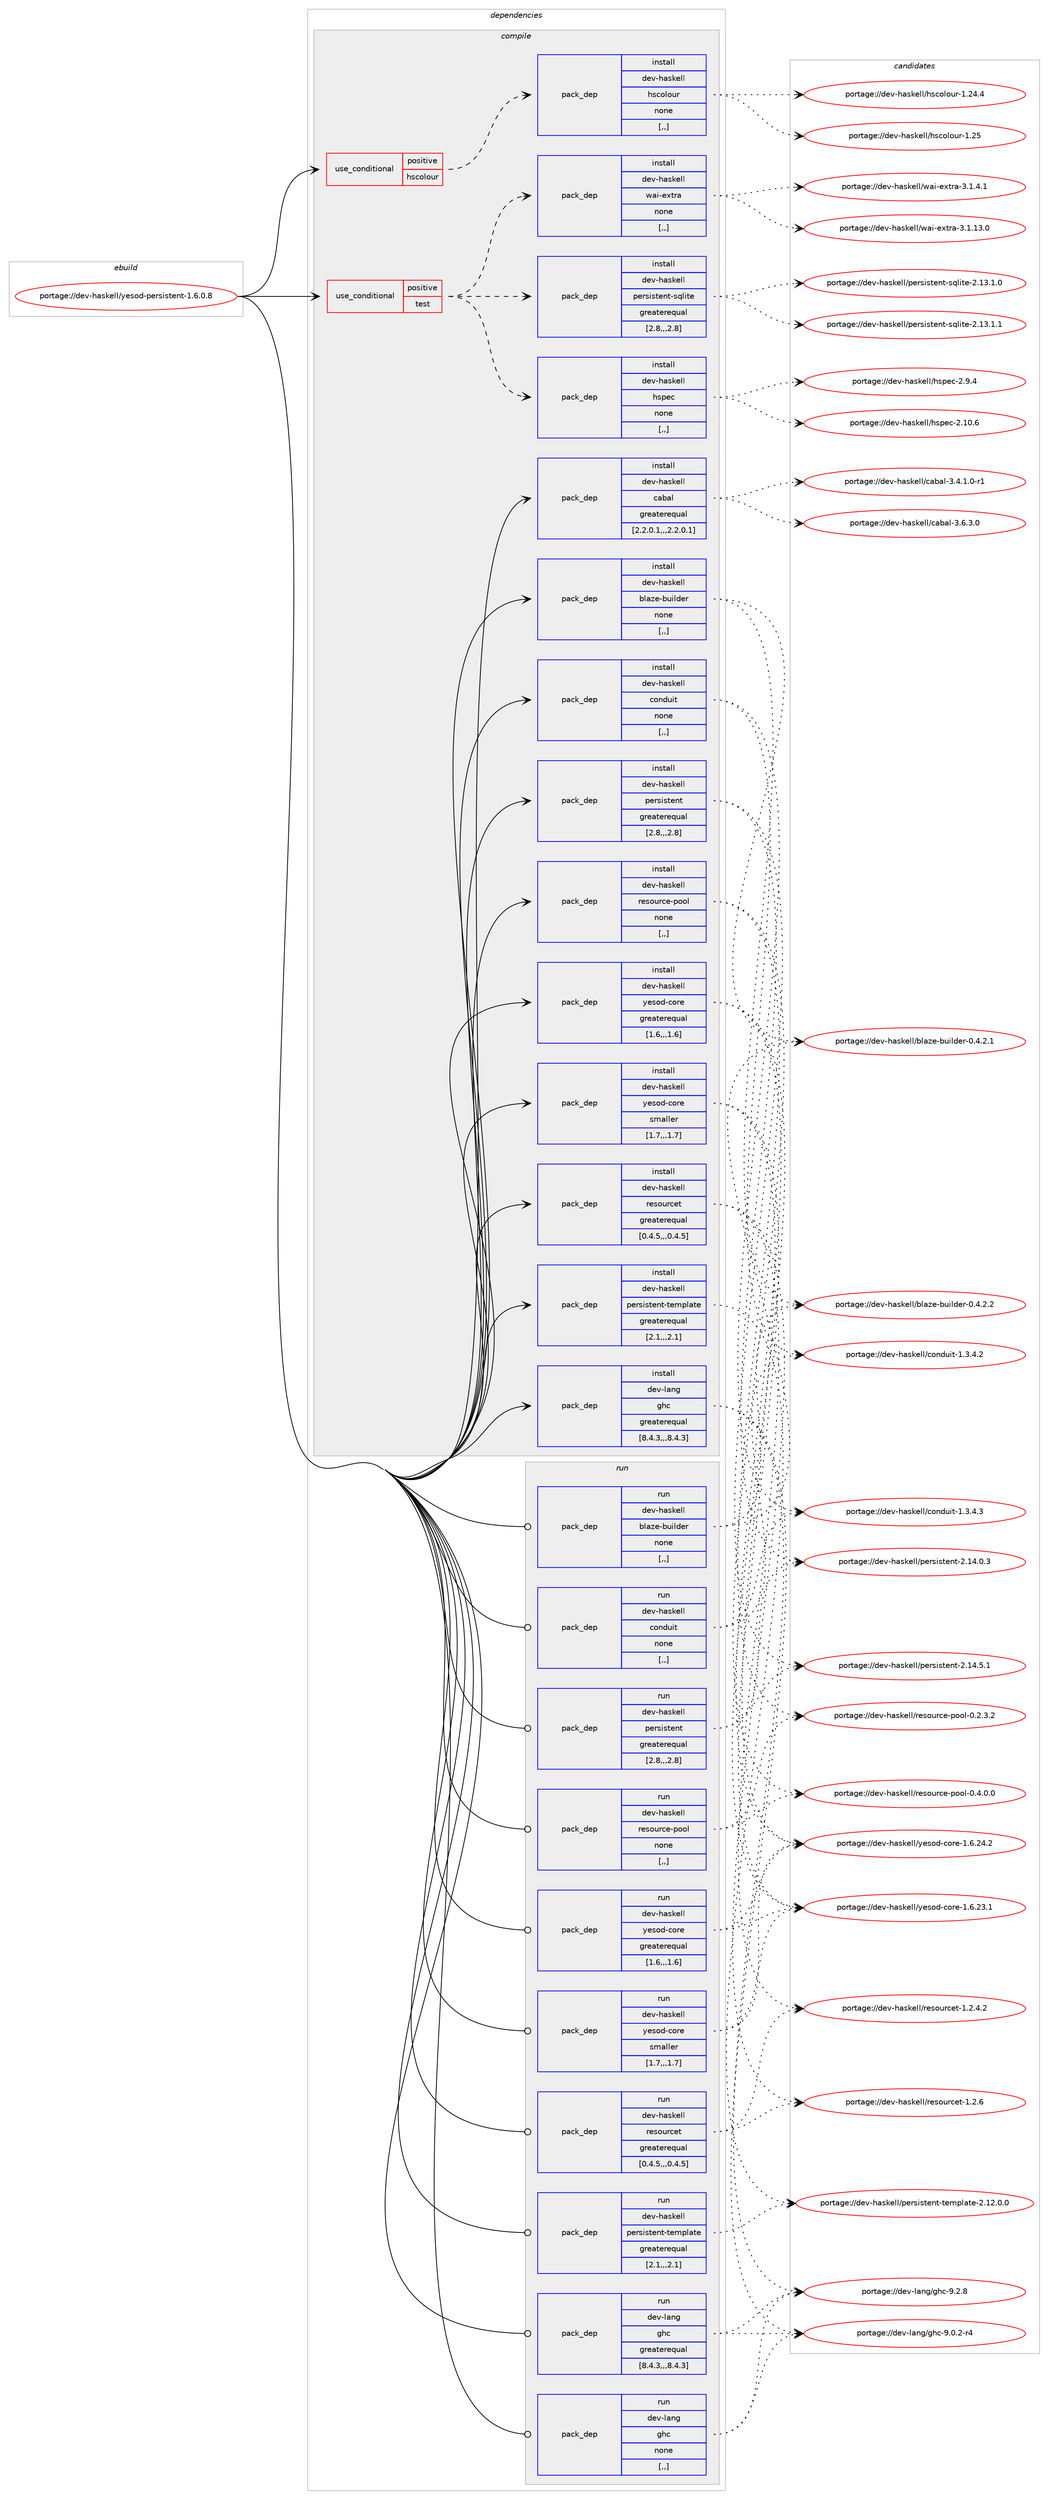 digraph prolog {

# *************
# Graph options
# *************

newrank=true;
concentrate=true;
compound=true;
graph [rankdir=LR,fontname=Helvetica,fontsize=10,ranksep=1.5];#, ranksep=2.5, nodesep=0.2];
edge  [arrowhead=vee];
node  [fontname=Helvetica,fontsize=10];

# **********
# The ebuild
# **********

subgraph cluster_leftcol {
color=gray;
label=<<i>ebuild</i>>;
id [label="portage://dev-haskell/yesod-persistent-1.6.0.8", color=red, width=4, href="../dev-haskell/yesod-persistent-1.6.0.8.svg"];
}

# ****************
# The dependencies
# ****************

subgraph cluster_midcol {
color=gray;
label=<<i>dependencies</i>>;
subgraph cluster_compile {
fillcolor="#eeeeee";
style=filled;
label=<<i>compile</i>>;
subgraph cond21385 {
dependency92239 [label=<<TABLE BORDER="0" CELLBORDER="1" CELLSPACING="0" CELLPADDING="4"><TR><TD ROWSPAN="3" CELLPADDING="10">use_conditional</TD></TR><TR><TD>positive</TD></TR><TR><TD>hscolour</TD></TR></TABLE>>, shape=none, color=red];
subgraph pack69799 {
dependency92240 [label=<<TABLE BORDER="0" CELLBORDER="1" CELLSPACING="0" CELLPADDING="4" WIDTH="220"><TR><TD ROWSPAN="6" CELLPADDING="30">pack_dep</TD></TR><TR><TD WIDTH="110">install</TD></TR><TR><TD>dev-haskell</TD></TR><TR><TD>hscolour</TD></TR><TR><TD>none</TD></TR><TR><TD>[,,]</TD></TR></TABLE>>, shape=none, color=blue];
}
dependency92239:e -> dependency92240:w [weight=20,style="dashed",arrowhead="vee"];
}
id:e -> dependency92239:w [weight=20,style="solid",arrowhead="vee"];
subgraph cond21386 {
dependency92241 [label=<<TABLE BORDER="0" CELLBORDER="1" CELLSPACING="0" CELLPADDING="4"><TR><TD ROWSPAN="3" CELLPADDING="10">use_conditional</TD></TR><TR><TD>positive</TD></TR><TR><TD>test</TD></TR></TABLE>>, shape=none, color=red];
subgraph pack69800 {
dependency92242 [label=<<TABLE BORDER="0" CELLBORDER="1" CELLSPACING="0" CELLPADDING="4" WIDTH="220"><TR><TD ROWSPAN="6" CELLPADDING="30">pack_dep</TD></TR><TR><TD WIDTH="110">install</TD></TR><TR><TD>dev-haskell</TD></TR><TR><TD>hspec</TD></TR><TR><TD>none</TD></TR><TR><TD>[,,]</TD></TR></TABLE>>, shape=none, color=blue];
}
dependency92241:e -> dependency92242:w [weight=20,style="dashed",arrowhead="vee"];
subgraph pack69801 {
dependency92243 [label=<<TABLE BORDER="0" CELLBORDER="1" CELLSPACING="0" CELLPADDING="4" WIDTH="220"><TR><TD ROWSPAN="6" CELLPADDING="30">pack_dep</TD></TR><TR><TD WIDTH="110">install</TD></TR><TR><TD>dev-haskell</TD></TR><TR><TD>persistent-sqlite</TD></TR><TR><TD>greaterequal</TD></TR><TR><TD>[2.8,,,2.8]</TD></TR></TABLE>>, shape=none, color=blue];
}
dependency92241:e -> dependency92243:w [weight=20,style="dashed",arrowhead="vee"];
subgraph pack69802 {
dependency92244 [label=<<TABLE BORDER="0" CELLBORDER="1" CELLSPACING="0" CELLPADDING="4" WIDTH="220"><TR><TD ROWSPAN="6" CELLPADDING="30">pack_dep</TD></TR><TR><TD WIDTH="110">install</TD></TR><TR><TD>dev-haskell</TD></TR><TR><TD>wai-extra</TD></TR><TR><TD>none</TD></TR><TR><TD>[,,]</TD></TR></TABLE>>, shape=none, color=blue];
}
dependency92241:e -> dependency92244:w [weight=20,style="dashed",arrowhead="vee"];
}
id:e -> dependency92241:w [weight=20,style="solid",arrowhead="vee"];
subgraph pack69803 {
dependency92245 [label=<<TABLE BORDER="0" CELLBORDER="1" CELLSPACING="0" CELLPADDING="4" WIDTH="220"><TR><TD ROWSPAN="6" CELLPADDING="30">pack_dep</TD></TR><TR><TD WIDTH="110">install</TD></TR><TR><TD>dev-haskell</TD></TR><TR><TD>blaze-builder</TD></TR><TR><TD>none</TD></TR><TR><TD>[,,]</TD></TR></TABLE>>, shape=none, color=blue];
}
id:e -> dependency92245:w [weight=20,style="solid",arrowhead="vee"];
subgraph pack69804 {
dependency92246 [label=<<TABLE BORDER="0" CELLBORDER="1" CELLSPACING="0" CELLPADDING="4" WIDTH="220"><TR><TD ROWSPAN="6" CELLPADDING="30">pack_dep</TD></TR><TR><TD WIDTH="110">install</TD></TR><TR><TD>dev-haskell</TD></TR><TR><TD>cabal</TD></TR><TR><TD>greaterequal</TD></TR><TR><TD>[2.2.0.1,,,2.2.0.1]</TD></TR></TABLE>>, shape=none, color=blue];
}
id:e -> dependency92246:w [weight=20,style="solid",arrowhead="vee"];
subgraph pack69805 {
dependency92247 [label=<<TABLE BORDER="0" CELLBORDER="1" CELLSPACING="0" CELLPADDING="4" WIDTH="220"><TR><TD ROWSPAN="6" CELLPADDING="30">pack_dep</TD></TR><TR><TD WIDTH="110">install</TD></TR><TR><TD>dev-haskell</TD></TR><TR><TD>conduit</TD></TR><TR><TD>none</TD></TR><TR><TD>[,,]</TD></TR></TABLE>>, shape=none, color=blue];
}
id:e -> dependency92247:w [weight=20,style="solid",arrowhead="vee"];
subgraph pack69806 {
dependency92248 [label=<<TABLE BORDER="0" CELLBORDER="1" CELLSPACING="0" CELLPADDING="4" WIDTH="220"><TR><TD ROWSPAN="6" CELLPADDING="30">pack_dep</TD></TR><TR><TD WIDTH="110">install</TD></TR><TR><TD>dev-haskell</TD></TR><TR><TD>persistent</TD></TR><TR><TD>greaterequal</TD></TR><TR><TD>[2.8,,,2.8]</TD></TR></TABLE>>, shape=none, color=blue];
}
id:e -> dependency92248:w [weight=20,style="solid",arrowhead="vee"];
subgraph pack69807 {
dependency92249 [label=<<TABLE BORDER="0" CELLBORDER="1" CELLSPACING="0" CELLPADDING="4" WIDTH="220"><TR><TD ROWSPAN="6" CELLPADDING="30">pack_dep</TD></TR><TR><TD WIDTH="110">install</TD></TR><TR><TD>dev-haskell</TD></TR><TR><TD>persistent-template</TD></TR><TR><TD>greaterequal</TD></TR><TR><TD>[2.1,,,2.1]</TD></TR></TABLE>>, shape=none, color=blue];
}
id:e -> dependency92249:w [weight=20,style="solid",arrowhead="vee"];
subgraph pack69808 {
dependency92250 [label=<<TABLE BORDER="0" CELLBORDER="1" CELLSPACING="0" CELLPADDING="4" WIDTH="220"><TR><TD ROWSPAN="6" CELLPADDING="30">pack_dep</TD></TR><TR><TD WIDTH="110">install</TD></TR><TR><TD>dev-haskell</TD></TR><TR><TD>resource-pool</TD></TR><TR><TD>none</TD></TR><TR><TD>[,,]</TD></TR></TABLE>>, shape=none, color=blue];
}
id:e -> dependency92250:w [weight=20,style="solid",arrowhead="vee"];
subgraph pack69809 {
dependency92251 [label=<<TABLE BORDER="0" CELLBORDER="1" CELLSPACING="0" CELLPADDING="4" WIDTH="220"><TR><TD ROWSPAN="6" CELLPADDING="30">pack_dep</TD></TR><TR><TD WIDTH="110">install</TD></TR><TR><TD>dev-haskell</TD></TR><TR><TD>resourcet</TD></TR><TR><TD>greaterequal</TD></TR><TR><TD>[0.4.5,,,0.4.5]</TD></TR></TABLE>>, shape=none, color=blue];
}
id:e -> dependency92251:w [weight=20,style="solid",arrowhead="vee"];
subgraph pack69810 {
dependency92252 [label=<<TABLE BORDER="0" CELLBORDER="1" CELLSPACING="0" CELLPADDING="4" WIDTH="220"><TR><TD ROWSPAN="6" CELLPADDING="30">pack_dep</TD></TR><TR><TD WIDTH="110">install</TD></TR><TR><TD>dev-haskell</TD></TR><TR><TD>yesod-core</TD></TR><TR><TD>greaterequal</TD></TR><TR><TD>[1.6,,,1.6]</TD></TR></TABLE>>, shape=none, color=blue];
}
id:e -> dependency92252:w [weight=20,style="solid",arrowhead="vee"];
subgraph pack69811 {
dependency92253 [label=<<TABLE BORDER="0" CELLBORDER="1" CELLSPACING="0" CELLPADDING="4" WIDTH="220"><TR><TD ROWSPAN="6" CELLPADDING="30">pack_dep</TD></TR><TR><TD WIDTH="110">install</TD></TR><TR><TD>dev-haskell</TD></TR><TR><TD>yesod-core</TD></TR><TR><TD>smaller</TD></TR><TR><TD>[1.7,,,1.7]</TD></TR></TABLE>>, shape=none, color=blue];
}
id:e -> dependency92253:w [weight=20,style="solid",arrowhead="vee"];
subgraph pack69812 {
dependency92254 [label=<<TABLE BORDER="0" CELLBORDER="1" CELLSPACING="0" CELLPADDING="4" WIDTH="220"><TR><TD ROWSPAN="6" CELLPADDING="30">pack_dep</TD></TR><TR><TD WIDTH="110">install</TD></TR><TR><TD>dev-lang</TD></TR><TR><TD>ghc</TD></TR><TR><TD>greaterequal</TD></TR><TR><TD>[8.4.3,,,8.4.3]</TD></TR></TABLE>>, shape=none, color=blue];
}
id:e -> dependency92254:w [weight=20,style="solid",arrowhead="vee"];
}
subgraph cluster_compileandrun {
fillcolor="#eeeeee";
style=filled;
label=<<i>compile and run</i>>;
}
subgraph cluster_run {
fillcolor="#eeeeee";
style=filled;
label=<<i>run</i>>;
subgraph pack69813 {
dependency92255 [label=<<TABLE BORDER="0" CELLBORDER="1" CELLSPACING="0" CELLPADDING="4" WIDTH="220"><TR><TD ROWSPAN="6" CELLPADDING="30">pack_dep</TD></TR><TR><TD WIDTH="110">run</TD></TR><TR><TD>dev-haskell</TD></TR><TR><TD>blaze-builder</TD></TR><TR><TD>none</TD></TR><TR><TD>[,,]</TD></TR></TABLE>>, shape=none, color=blue];
}
id:e -> dependency92255:w [weight=20,style="solid",arrowhead="odot"];
subgraph pack69814 {
dependency92256 [label=<<TABLE BORDER="0" CELLBORDER="1" CELLSPACING="0" CELLPADDING="4" WIDTH="220"><TR><TD ROWSPAN="6" CELLPADDING="30">pack_dep</TD></TR><TR><TD WIDTH="110">run</TD></TR><TR><TD>dev-haskell</TD></TR><TR><TD>conduit</TD></TR><TR><TD>none</TD></TR><TR><TD>[,,]</TD></TR></TABLE>>, shape=none, color=blue];
}
id:e -> dependency92256:w [weight=20,style="solid",arrowhead="odot"];
subgraph pack69815 {
dependency92257 [label=<<TABLE BORDER="0" CELLBORDER="1" CELLSPACING="0" CELLPADDING="4" WIDTH="220"><TR><TD ROWSPAN="6" CELLPADDING="30">pack_dep</TD></TR><TR><TD WIDTH="110">run</TD></TR><TR><TD>dev-haskell</TD></TR><TR><TD>persistent</TD></TR><TR><TD>greaterequal</TD></TR><TR><TD>[2.8,,,2.8]</TD></TR></TABLE>>, shape=none, color=blue];
}
id:e -> dependency92257:w [weight=20,style="solid",arrowhead="odot"];
subgraph pack69816 {
dependency92258 [label=<<TABLE BORDER="0" CELLBORDER="1" CELLSPACING="0" CELLPADDING="4" WIDTH="220"><TR><TD ROWSPAN="6" CELLPADDING="30">pack_dep</TD></TR><TR><TD WIDTH="110">run</TD></TR><TR><TD>dev-haskell</TD></TR><TR><TD>persistent-template</TD></TR><TR><TD>greaterequal</TD></TR><TR><TD>[2.1,,,2.1]</TD></TR></TABLE>>, shape=none, color=blue];
}
id:e -> dependency92258:w [weight=20,style="solid",arrowhead="odot"];
subgraph pack69817 {
dependency92259 [label=<<TABLE BORDER="0" CELLBORDER="1" CELLSPACING="0" CELLPADDING="4" WIDTH="220"><TR><TD ROWSPAN="6" CELLPADDING="30">pack_dep</TD></TR><TR><TD WIDTH="110">run</TD></TR><TR><TD>dev-haskell</TD></TR><TR><TD>resource-pool</TD></TR><TR><TD>none</TD></TR><TR><TD>[,,]</TD></TR></TABLE>>, shape=none, color=blue];
}
id:e -> dependency92259:w [weight=20,style="solid",arrowhead="odot"];
subgraph pack69818 {
dependency92260 [label=<<TABLE BORDER="0" CELLBORDER="1" CELLSPACING="0" CELLPADDING="4" WIDTH="220"><TR><TD ROWSPAN="6" CELLPADDING="30">pack_dep</TD></TR><TR><TD WIDTH="110">run</TD></TR><TR><TD>dev-haskell</TD></TR><TR><TD>resourcet</TD></TR><TR><TD>greaterequal</TD></TR><TR><TD>[0.4.5,,,0.4.5]</TD></TR></TABLE>>, shape=none, color=blue];
}
id:e -> dependency92260:w [weight=20,style="solid",arrowhead="odot"];
subgraph pack69819 {
dependency92261 [label=<<TABLE BORDER="0" CELLBORDER="1" CELLSPACING="0" CELLPADDING="4" WIDTH="220"><TR><TD ROWSPAN="6" CELLPADDING="30">pack_dep</TD></TR><TR><TD WIDTH="110">run</TD></TR><TR><TD>dev-haskell</TD></TR><TR><TD>yesod-core</TD></TR><TR><TD>greaterequal</TD></TR><TR><TD>[1.6,,,1.6]</TD></TR></TABLE>>, shape=none, color=blue];
}
id:e -> dependency92261:w [weight=20,style="solid",arrowhead="odot"];
subgraph pack69820 {
dependency92262 [label=<<TABLE BORDER="0" CELLBORDER="1" CELLSPACING="0" CELLPADDING="4" WIDTH="220"><TR><TD ROWSPAN="6" CELLPADDING="30">pack_dep</TD></TR><TR><TD WIDTH="110">run</TD></TR><TR><TD>dev-haskell</TD></TR><TR><TD>yesod-core</TD></TR><TR><TD>smaller</TD></TR><TR><TD>[1.7,,,1.7]</TD></TR></TABLE>>, shape=none, color=blue];
}
id:e -> dependency92262:w [weight=20,style="solid",arrowhead="odot"];
subgraph pack69821 {
dependency92263 [label=<<TABLE BORDER="0" CELLBORDER="1" CELLSPACING="0" CELLPADDING="4" WIDTH="220"><TR><TD ROWSPAN="6" CELLPADDING="30">pack_dep</TD></TR><TR><TD WIDTH="110">run</TD></TR><TR><TD>dev-lang</TD></TR><TR><TD>ghc</TD></TR><TR><TD>greaterequal</TD></TR><TR><TD>[8.4.3,,,8.4.3]</TD></TR></TABLE>>, shape=none, color=blue];
}
id:e -> dependency92263:w [weight=20,style="solid",arrowhead="odot"];
subgraph pack69822 {
dependency92264 [label=<<TABLE BORDER="0" CELLBORDER="1" CELLSPACING="0" CELLPADDING="4" WIDTH="220"><TR><TD ROWSPAN="6" CELLPADDING="30">pack_dep</TD></TR><TR><TD WIDTH="110">run</TD></TR><TR><TD>dev-lang</TD></TR><TR><TD>ghc</TD></TR><TR><TD>none</TD></TR><TR><TD>[,,]</TD></TR></TABLE>>, shape=none, color=blue];
}
id:e -> dependency92264:w [weight=20,style="solid",arrowhead="odot"];
}
}

# **************
# The candidates
# **************

subgraph cluster_choices {
rank=same;
color=gray;
label=<<i>candidates</i>>;

subgraph choice69799 {
color=black;
nodesep=1;
choice100101118451049711510710110810847104115991111081111171144549465053 [label="portage://dev-haskell/hscolour-1.25", color=red, width=4,href="../dev-haskell/hscolour-1.25.svg"];
choice1001011184510497115107101108108471041159911110811111711445494650524652 [label="portage://dev-haskell/hscolour-1.24.4", color=red, width=4,href="../dev-haskell/hscolour-1.24.4.svg"];
dependency92240:e -> choice100101118451049711510710110810847104115991111081111171144549465053:w [style=dotted,weight="100"];
dependency92240:e -> choice1001011184510497115107101108108471041159911110811111711445494650524652:w [style=dotted,weight="100"];
}
subgraph choice69800 {
color=black;
nodesep=1;
choice1001011184510497115107101108108471041151121019945504649484654 [label="portage://dev-haskell/hspec-2.10.6", color=red, width=4,href="../dev-haskell/hspec-2.10.6.svg"];
choice10010111845104971151071011081084710411511210199455046574652 [label="portage://dev-haskell/hspec-2.9.4", color=red, width=4,href="../dev-haskell/hspec-2.9.4.svg"];
dependency92242:e -> choice1001011184510497115107101108108471041151121019945504649484654:w [style=dotted,weight="100"];
dependency92242:e -> choice10010111845104971151071011081084710411511210199455046574652:w [style=dotted,weight="100"];
}
subgraph choice69801 {
color=black;
nodesep=1;
choice10010111845104971151071011081084711210111411510511511610111011645115113108105116101455046495146494649 [label="portage://dev-haskell/persistent-sqlite-2.13.1.1", color=red, width=4,href="../dev-haskell/persistent-sqlite-2.13.1.1.svg"];
choice10010111845104971151071011081084711210111411510511511610111011645115113108105116101455046495146494648 [label="portage://dev-haskell/persistent-sqlite-2.13.1.0", color=red, width=4,href="../dev-haskell/persistent-sqlite-2.13.1.0.svg"];
dependency92243:e -> choice10010111845104971151071011081084711210111411510511511610111011645115113108105116101455046495146494649:w [style=dotted,weight="100"];
dependency92243:e -> choice10010111845104971151071011081084711210111411510511511610111011645115113108105116101455046495146494648:w [style=dotted,weight="100"];
}
subgraph choice69802 {
color=black;
nodesep=1;
choice100101118451049711510710110810847119971054510112011611497455146494649514648 [label="portage://dev-haskell/wai-extra-3.1.13.0", color=red, width=4,href="../dev-haskell/wai-extra-3.1.13.0.svg"];
choice1001011184510497115107101108108471199710545101120116114974551464946524649 [label="portage://dev-haskell/wai-extra-3.1.4.1", color=red, width=4,href="../dev-haskell/wai-extra-3.1.4.1.svg"];
dependency92244:e -> choice100101118451049711510710110810847119971054510112011611497455146494649514648:w [style=dotted,weight="100"];
dependency92244:e -> choice1001011184510497115107101108108471199710545101120116114974551464946524649:w [style=dotted,weight="100"];
}
subgraph choice69803 {
color=black;
nodesep=1;
choice100101118451049711510710110810847981089712210145981171051081001011144548465246504650 [label="portage://dev-haskell/blaze-builder-0.4.2.2", color=red, width=4,href="../dev-haskell/blaze-builder-0.4.2.2.svg"];
choice100101118451049711510710110810847981089712210145981171051081001011144548465246504649 [label="portage://dev-haskell/blaze-builder-0.4.2.1", color=red, width=4,href="../dev-haskell/blaze-builder-0.4.2.1.svg"];
dependency92245:e -> choice100101118451049711510710110810847981089712210145981171051081001011144548465246504650:w [style=dotted,weight="100"];
dependency92245:e -> choice100101118451049711510710110810847981089712210145981171051081001011144548465246504649:w [style=dotted,weight="100"];
}
subgraph choice69804 {
color=black;
nodesep=1;
choice100101118451049711510710110810847999798971084551465446514648 [label="portage://dev-haskell/cabal-3.6.3.0", color=red, width=4,href="../dev-haskell/cabal-3.6.3.0.svg"];
choice1001011184510497115107101108108479997989710845514652464946484511449 [label="portage://dev-haskell/cabal-3.4.1.0-r1", color=red, width=4,href="../dev-haskell/cabal-3.4.1.0-r1.svg"];
dependency92246:e -> choice100101118451049711510710110810847999798971084551465446514648:w [style=dotted,weight="100"];
dependency92246:e -> choice1001011184510497115107101108108479997989710845514652464946484511449:w [style=dotted,weight="100"];
}
subgraph choice69805 {
color=black;
nodesep=1;
choice100101118451049711510710110810847991111101001171051164549465146524651 [label="portage://dev-haskell/conduit-1.3.4.3", color=red, width=4,href="../dev-haskell/conduit-1.3.4.3.svg"];
choice100101118451049711510710110810847991111101001171051164549465146524650 [label="portage://dev-haskell/conduit-1.3.4.2", color=red, width=4,href="../dev-haskell/conduit-1.3.4.2.svg"];
dependency92247:e -> choice100101118451049711510710110810847991111101001171051164549465146524651:w [style=dotted,weight="100"];
dependency92247:e -> choice100101118451049711510710110810847991111101001171051164549465146524650:w [style=dotted,weight="100"];
}
subgraph choice69806 {
color=black;
nodesep=1;
choice100101118451049711510710110810847112101114115105115116101110116455046495246534649 [label="portage://dev-haskell/persistent-2.14.5.1", color=red, width=4,href="../dev-haskell/persistent-2.14.5.1.svg"];
choice100101118451049711510710110810847112101114115105115116101110116455046495246484651 [label="portage://dev-haskell/persistent-2.14.0.3", color=red, width=4,href="../dev-haskell/persistent-2.14.0.3.svg"];
dependency92248:e -> choice100101118451049711510710110810847112101114115105115116101110116455046495246534649:w [style=dotted,weight="100"];
dependency92248:e -> choice100101118451049711510710110810847112101114115105115116101110116455046495246484651:w [style=dotted,weight="100"];
}
subgraph choice69807 {
color=black;
nodesep=1;
choice1001011184510497115107101108108471121011141151051151161011101164511610110911210897116101455046495046484648 [label="portage://dev-haskell/persistent-template-2.12.0.0", color=red, width=4,href="../dev-haskell/persistent-template-2.12.0.0.svg"];
dependency92249:e -> choice1001011184510497115107101108108471121011141151051151161011101164511610110911210897116101455046495046484648:w [style=dotted,weight="100"];
}
subgraph choice69808 {
color=black;
nodesep=1;
choice10010111845104971151071011081084711410111511111711499101451121111111084548465246484648 [label="portage://dev-haskell/resource-pool-0.4.0.0", color=red, width=4,href="../dev-haskell/resource-pool-0.4.0.0.svg"];
choice10010111845104971151071011081084711410111511111711499101451121111111084548465046514650 [label="portage://dev-haskell/resource-pool-0.2.3.2", color=red, width=4,href="../dev-haskell/resource-pool-0.2.3.2.svg"];
dependency92250:e -> choice10010111845104971151071011081084711410111511111711499101451121111111084548465246484648:w [style=dotted,weight="100"];
dependency92250:e -> choice10010111845104971151071011081084711410111511111711499101451121111111084548465046514650:w [style=dotted,weight="100"];
}
subgraph choice69809 {
color=black;
nodesep=1;
choice10010111845104971151071011081084711410111511111711499101116454946504654 [label="portage://dev-haskell/resourcet-1.2.6", color=red, width=4,href="../dev-haskell/resourcet-1.2.6.svg"];
choice100101118451049711510710110810847114101115111117114991011164549465046524650 [label="portage://dev-haskell/resourcet-1.2.4.2", color=red, width=4,href="../dev-haskell/resourcet-1.2.4.2.svg"];
dependency92251:e -> choice10010111845104971151071011081084711410111511111711499101116454946504654:w [style=dotted,weight="100"];
dependency92251:e -> choice100101118451049711510710110810847114101115111117114991011164549465046524650:w [style=dotted,weight="100"];
}
subgraph choice69810 {
color=black;
nodesep=1;
choice1001011184510497115107101108108471211011151111004599111114101454946544650524650 [label="portage://dev-haskell/yesod-core-1.6.24.2", color=red, width=4,href="../dev-haskell/yesod-core-1.6.24.2.svg"];
choice1001011184510497115107101108108471211011151111004599111114101454946544650514649 [label="portage://dev-haskell/yesod-core-1.6.23.1", color=red, width=4,href="../dev-haskell/yesod-core-1.6.23.1.svg"];
dependency92252:e -> choice1001011184510497115107101108108471211011151111004599111114101454946544650524650:w [style=dotted,weight="100"];
dependency92252:e -> choice1001011184510497115107101108108471211011151111004599111114101454946544650514649:w [style=dotted,weight="100"];
}
subgraph choice69811 {
color=black;
nodesep=1;
choice1001011184510497115107101108108471211011151111004599111114101454946544650524650 [label="portage://dev-haskell/yesod-core-1.6.24.2", color=red, width=4,href="../dev-haskell/yesod-core-1.6.24.2.svg"];
choice1001011184510497115107101108108471211011151111004599111114101454946544650514649 [label="portage://dev-haskell/yesod-core-1.6.23.1", color=red, width=4,href="../dev-haskell/yesod-core-1.6.23.1.svg"];
dependency92253:e -> choice1001011184510497115107101108108471211011151111004599111114101454946544650524650:w [style=dotted,weight="100"];
dependency92253:e -> choice1001011184510497115107101108108471211011151111004599111114101454946544650514649:w [style=dotted,weight="100"];
}
subgraph choice69812 {
color=black;
nodesep=1;
choice10010111845108971101034710310499455746504656 [label="portage://dev-lang/ghc-9.2.8", color=red, width=4,href="../dev-lang/ghc-9.2.8.svg"];
choice100101118451089711010347103104994557464846504511452 [label="portage://dev-lang/ghc-9.0.2-r4", color=red, width=4,href="../dev-lang/ghc-9.0.2-r4.svg"];
dependency92254:e -> choice10010111845108971101034710310499455746504656:w [style=dotted,weight="100"];
dependency92254:e -> choice100101118451089711010347103104994557464846504511452:w [style=dotted,weight="100"];
}
subgraph choice69813 {
color=black;
nodesep=1;
choice100101118451049711510710110810847981089712210145981171051081001011144548465246504650 [label="portage://dev-haskell/blaze-builder-0.4.2.2", color=red, width=4,href="../dev-haskell/blaze-builder-0.4.2.2.svg"];
choice100101118451049711510710110810847981089712210145981171051081001011144548465246504649 [label="portage://dev-haskell/blaze-builder-0.4.2.1", color=red, width=4,href="../dev-haskell/blaze-builder-0.4.2.1.svg"];
dependency92255:e -> choice100101118451049711510710110810847981089712210145981171051081001011144548465246504650:w [style=dotted,weight="100"];
dependency92255:e -> choice100101118451049711510710110810847981089712210145981171051081001011144548465246504649:w [style=dotted,weight="100"];
}
subgraph choice69814 {
color=black;
nodesep=1;
choice100101118451049711510710110810847991111101001171051164549465146524651 [label="portage://dev-haskell/conduit-1.3.4.3", color=red, width=4,href="../dev-haskell/conduit-1.3.4.3.svg"];
choice100101118451049711510710110810847991111101001171051164549465146524650 [label="portage://dev-haskell/conduit-1.3.4.2", color=red, width=4,href="../dev-haskell/conduit-1.3.4.2.svg"];
dependency92256:e -> choice100101118451049711510710110810847991111101001171051164549465146524651:w [style=dotted,weight="100"];
dependency92256:e -> choice100101118451049711510710110810847991111101001171051164549465146524650:w [style=dotted,weight="100"];
}
subgraph choice69815 {
color=black;
nodesep=1;
choice100101118451049711510710110810847112101114115105115116101110116455046495246534649 [label="portage://dev-haskell/persistent-2.14.5.1", color=red, width=4,href="../dev-haskell/persistent-2.14.5.1.svg"];
choice100101118451049711510710110810847112101114115105115116101110116455046495246484651 [label="portage://dev-haskell/persistent-2.14.0.3", color=red, width=4,href="../dev-haskell/persistent-2.14.0.3.svg"];
dependency92257:e -> choice100101118451049711510710110810847112101114115105115116101110116455046495246534649:w [style=dotted,weight="100"];
dependency92257:e -> choice100101118451049711510710110810847112101114115105115116101110116455046495246484651:w [style=dotted,weight="100"];
}
subgraph choice69816 {
color=black;
nodesep=1;
choice1001011184510497115107101108108471121011141151051151161011101164511610110911210897116101455046495046484648 [label="portage://dev-haskell/persistent-template-2.12.0.0", color=red, width=4,href="../dev-haskell/persistent-template-2.12.0.0.svg"];
dependency92258:e -> choice1001011184510497115107101108108471121011141151051151161011101164511610110911210897116101455046495046484648:w [style=dotted,weight="100"];
}
subgraph choice69817 {
color=black;
nodesep=1;
choice10010111845104971151071011081084711410111511111711499101451121111111084548465246484648 [label="portage://dev-haskell/resource-pool-0.4.0.0", color=red, width=4,href="../dev-haskell/resource-pool-0.4.0.0.svg"];
choice10010111845104971151071011081084711410111511111711499101451121111111084548465046514650 [label="portage://dev-haskell/resource-pool-0.2.3.2", color=red, width=4,href="../dev-haskell/resource-pool-0.2.3.2.svg"];
dependency92259:e -> choice10010111845104971151071011081084711410111511111711499101451121111111084548465246484648:w [style=dotted,weight="100"];
dependency92259:e -> choice10010111845104971151071011081084711410111511111711499101451121111111084548465046514650:w [style=dotted,weight="100"];
}
subgraph choice69818 {
color=black;
nodesep=1;
choice10010111845104971151071011081084711410111511111711499101116454946504654 [label="portage://dev-haskell/resourcet-1.2.6", color=red, width=4,href="../dev-haskell/resourcet-1.2.6.svg"];
choice100101118451049711510710110810847114101115111117114991011164549465046524650 [label="portage://dev-haskell/resourcet-1.2.4.2", color=red, width=4,href="../dev-haskell/resourcet-1.2.4.2.svg"];
dependency92260:e -> choice10010111845104971151071011081084711410111511111711499101116454946504654:w [style=dotted,weight="100"];
dependency92260:e -> choice100101118451049711510710110810847114101115111117114991011164549465046524650:w [style=dotted,weight="100"];
}
subgraph choice69819 {
color=black;
nodesep=1;
choice1001011184510497115107101108108471211011151111004599111114101454946544650524650 [label="portage://dev-haskell/yesod-core-1.6.24.2", color=red, width=4,href="../dev-haskell/yesod-core-1.6.24.2.svg"];
choice1001011184510497115107101108108471211011151111004599111114101454946544650514649 [label="portage://dev-haskell/yesod-core-1.6.23.1", color=red, width=4,href="../dev-haskell/yesod-core-1.6.23.1.svg"];
dependency92261:e -> choice1001011184510497115107101108108471211011151111004599111114101454946544650524650:w [style=dotted,weight="100"];
dependency92261:e -> choice1001011184510497115107101108108471211011151111004599111114101454946544650514649:w [style=dotted,weight="100"];
}
subgraph choice69820 {
color=black;
nodesep=1;
choice1001011184510497115107101108108471211011151111004599111114101454946544650524650 [label="portage://dev-haskell/yesod-core-1.6.24.2", color=red, width=4,href="../dev-haskell/yesod-core-1.6.24.2.svg"];
choice1001011184510497115107101108108471211011151111004599111114101454946544650514649 [label="portage://dev-haskell/yesod-core-1.6.23.1", color=red, width=4,href="../dev-haskell/yesod-core-1.6.23.1.svg"];
dependency92262:e -> choice1001011184510497115107101108108471211011151111004599111114101454946544650524650:w [style=dotted,weight="100"];
dependency92262:e -> choice1001011184510497115107101108108471211011151111004599111114101454946544650514649:w [style=dotted,weight="100"];
}
subgraph choice69821 {
color=black;
nodesep=1;
choice10010111845108971101034710310499455746504656 [label="portage://dev-lang/ghc-9.2.8", color=red, width=4,href="../dev-lang/ghc-9.2.8.svg"];
choice100101118451089711010347103104994557464846504511452 [label="portage://dev-lang/ghc-9.0.2-r4", color=red, width=4,href="../dev-lang/ghc-9.0.2-r4.svg"];
dependency92263:e -> choice10010111845108971101034710310499455746504656:w [style=dotted,weight="100"];
dependency92263:e -> choice100101118451089711010347103104994557464846504511452:w [style=dotted,weight="100"];
}
subgraph choice69822 {
color=black;
nodesep=1;
choice10010111845108971101034710310499455746504656 [label="portage://dev-lang/ghc-9.2.8", color=red, width=4,href="../dev-lang/ghc-9.2.8.svg"];
choice100101118451089711010347103104994557464846504511452 [label="portage://dev-lang/ghc-9.0.2-r4", color=red, width=4,href="../dev-lang/ghc-9.0.2-r4.svg"];
dependency92264:e -> choice10010111845108971101034710310499455746504656:w [style=dotted,weight="100"];
dependency92264:e -> choice100101118451089711010347103104994557464846504511452:w [style=dotted,weight="100"];
}
}

}
